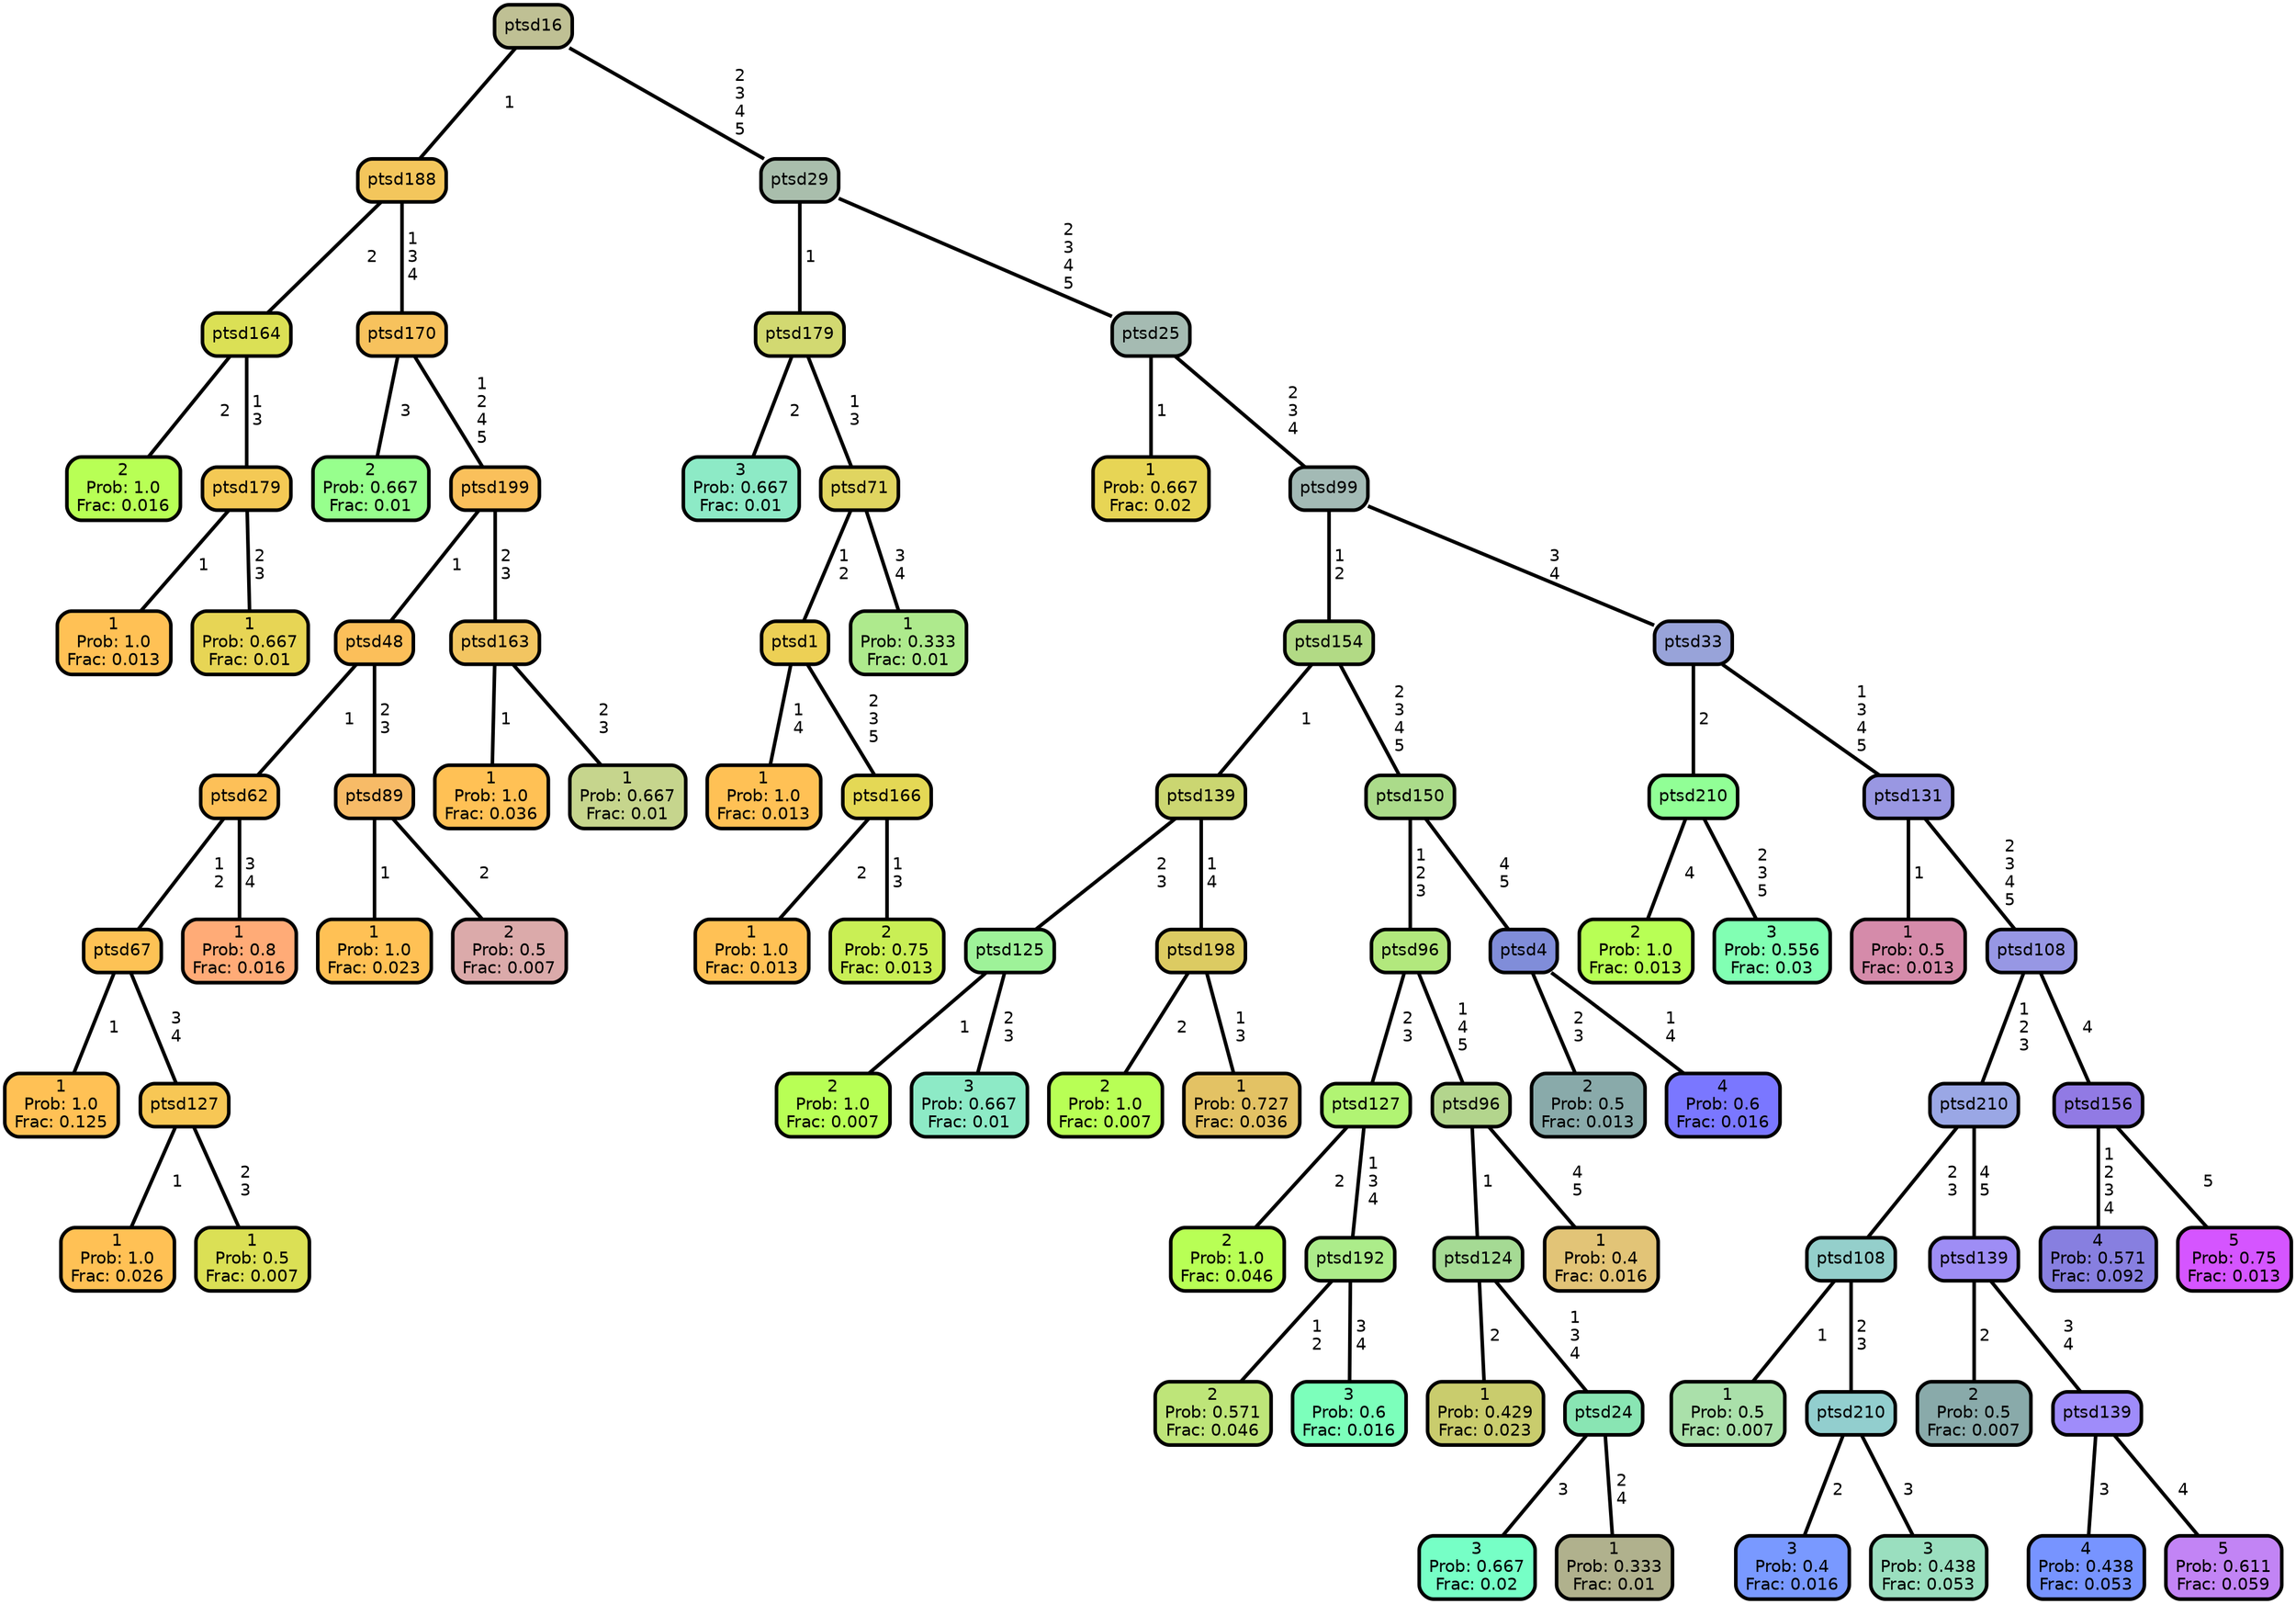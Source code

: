 graph Tree {
node [shape=box, style="filled, rounded",color="black",penwidth="3",fontcolor="black",                 fontname=helvetica] ;
graph [ranksep="0 equally", splines=straight,                 bgcolor=transparent, dpi=60] ;
edge [fontname=helvetica, color=black] ;
0 [label="2
Prob: 1.0
Frac: 0.016", fillcolor="#b8ff55"] ;
1 [label="ptsd164",href=".//ptsd164.svg", fillcolor="#dbe055"] ;
2 [label="1
Prob: 1.0
Frac: 0.013", fillcolor="#ffc155"] ;
3 [label="ptsd179",href=".//ptsd179.svg", fillcolor="#f4c955"] ;
4 [label="1
Prob: 0.667
Frac: 0.01", fillcolor="#e7d555"] ;
5 [label="ptsd188",href=".//ptsd188.svg", fillcolor="#f3c65c"] ;
6 [label="2
Prob: 0.667
Frac: 0.01", fillcolor="#97ff8d"] ;
7 [label="ptsd170",href=".//ptsd170.svg", fillcolor="#f7c25d"] ;
8 [label="1
Prob: 1.0
Frac: 0.125", fillcolor="#ffc155"] ;
9 [label="ptsd67",href=".//ptsd67.svg", fillcolor="#fdc255"] ;
10 [label="1
Prob: 1.0
Frac: 0.026", fillcolor="#ffc155"] ;
11 [label="ptsd127",href=".//ptsd127.svg", fillcolor="#f7c755"] ;
12 [label="1
Prob: 0.5
Frac: 0.007", fillcolor="#dbe055"] ;
13 [label="ptsd62",href=".//ptsd62.svg", fillcolor="#fdc058"] ;
14 [label="1
Prob: 0.8
Frac: 0.016", fillcolor="#ffab77"] ;
15 [label="ptsd48",href=".//ptsd48.svg", fillcolor="#fcbf5a"] ;
16 [label="1
Prob: 1.0
Frac: 0.023", fillcolor="#ffc155"] ;
17 [label="ptsd89",href=".//ptsd89.svg", fillcolor="#f7bb67"] ;
18 [label="2
Prob: 0.5
Frac: 0.007", fillcolor="#dbaaaa"] ;
19 [label="ptsd199",href=".//ptsd199.svg", fillcolor="#fac05b"] ;
20 [label="1
Prob: 1.0
Frac: 0.036", fillcolor="#ffc155"] ;
21 [label="ptsd163",href=".//ptsd163.svg", fillcolor="#f2c561"] ;
22 [label="1
Prob: 0.667
Frac: 0.01", fillcolor="#c6d58d"] ;
23 [label="ptsd16",href=".//ptsd16.svg", fillcolor="#bfc094"] ;
24 [label="3
Prob: 0.667
Frac: 0.01", fillcolor="#8deac6"] ;
25 [label="ptsd179",href=".//ptsd179.svg", fillcolor="#d2d971"] ;
26 [label="1
Prob: 1.0
Frac: 0.013", fillcolor="#ffc155"] ;
27 [label="ptsd1",href=".//ptsd1.svg", fillcolor="#edd055"] ;
28 [label="1
Prob: 1.0
Frac: 0.013", fillcolor="#ffc155"] ;
29 [label="ptsd166",href=".//ptsd166.svg", fillcolor="#e4d855"] ;
30 [label="2
Prob: 0.75
Frac: 0.013", fillcolor="#c9ef55"] ;
31 [label="ptsd71",href=".//ptsd71.svg", fillcolor="#e0d560"] ;
32 [label="1
Prob: 0.333
Frac: 0.01", fillcolor="#aeea8d"] ;
33 [label="ptsd29",href=".//ptsd29.svg", fillcolor="#a9beac"] ;
34 [label="1
Prob: 0.667
Frac: 0.02", fillcolor="#e7d555"] ;
35 [label="ptsd25",href=".//ptsd25.svg", fillcolor="#a5bbb2"] ;
36 [label="2
Prob: 1.0
Frac: 0.007", fillcolor="#b8ff55"] ;
37 [label="ptsd125",href=".//ptsd125.svg", fillcolor="#9ef299"] ;
38 [label="3
Prob: 0.667
Frac: 0.01", fillcolor="#8deac6"] ;
39 [label="ptsd139",href=".//ptsd139.svg", fillcolor="#cbd671"] ;
40 [label="2
Prob: 1.0
Frac: 0.007", fillcolor="#b8ff55"] ;
41 [label="ptsd198",href=".//ptsd198.svg", fillcolor="#dccb62"] ;
42 [label="1
Prob: 0.727
Frac: 0.036", fillcolor="#e3c264"] ;
43 [label="ptsd154",href=".//ptsd154.svg", fillcolor="#b2da85"] ;
44 [label="2
Prob: 1.0
Frac: 0.046", fillcolor="#b8ff55"] ;
45 [label="ptsd127",href=".//ptsd127.svg", fillcolor="#b1f473"] ;
46 [label="2
Prob: 0.571
Frac: 0.046", fillcolor="#bee579"] ;
47 [label="ptsd192",href=".//ptsd192.svg", fillcolor="#acec8a"] ;
48 [label="3
Prob: 0.6
Frac: 0.016", fillcolor="#7cffbb"] ;
49 [label="ptsd96",href=".//ptsd96.svg", fillcolor="#b2e87d"] ;
50 [label="1
Prob: 0.429
Frac: 0.023", fillcolor="#c9cc6d"] ;
51 [label="ptsd124",href=".//ptsd124.svg", fillcolor="#a5da94"] ;
52 [label="3
Prob: 0.667
Frac: 0.02", fillcolor="#76ffc6"] ;
53 [label="ptsd24",href=".//ptsd24.svg", fillcolor="#89e5b3"] ;
54 [label="1
Prob: 0.333
Frac: 0.01", fillcolor="#b0b18d"] ;
55 [label="ptsd96",href=".//ptsd96.svg", fillcolor="#b3d58d"] ;
56 [label="1
Prob: 0.4
Frac: 0.016", fillcolor="#e2c477"] ;
57 [label="ptsd150",href=".//ptsd150.svg", fillcolor="#abdb8a"] ;
58 [label="2
Prob: 0.5
Frac: 0.013", fillcolor="#89aaaa"] ;
59 [label="ptsd4",href=".//ptsd4.svg", fillcolor="#808dd9"] ;
60 [label="4
Prob: 0.6
Frac: 0.016", fillcolor="#7a77ff"] ;
61 [label="ptsd99",href=".//ptsd99.svg", fillcolor="#a3bab5"] ;
62 [label="2
Prob: 1.0
Frac: 0.013", fillcolor="#b8ff55"] ;
63 [label="ptsd210",href=".//ptsd210.svg", fillcolor="#91ff96"] ;
64 [label="3
Prob: 0.556
Frac: 0.03", fillcolor="#81ffb3"] ;
65 [label="ptsd33",href=".//ptsd33.svg", fillcolor="#98a3d9"] ;
66 [label="1
Prob: 0.5
Frac: 0.013", fillcolor="#d58baa"] ;
67 [label="ptsd131",href=".//ptsd131.svg", fillcolor="#9997e2"] ;
68 [label="1
Prob: 0.5
Frac: 0.007", fillcolor="#aae0aa"] ;
69 [label="ptsd108",href=".//ptsd108.svg", fillcolor="#94cfcb"] ;
70 [label="3
Prob: 0.4
Frac: 0.016", fillcolor="#7999ff"] ;
71 [label="ptsd210",href=".//ptsd210.svg", fillcolor="#92cece"] ;
72 [label="3
Prob: 0.438
Frac: 0.053", fillcolor="#9adfbf"] ;
73 [label="ptsd210",href=".//ptsd210.svg", fillcolor="#9aa7e5"] ;
74 [label="2
Prob: 0.5
Frac: 0.007", fillcolor="#89aaaa"] ;
75 [label="ptsd139",href=".//ptsd139.svg", fillcolor="#9e8df5"] ;
76 [label="4
Prob: 0.438
Frac: 0.053", fillcolor="#7794ff"] ;
77 [label="ptsd139",href=".//ptsd139.svg", fillcolor="#9f8cfa"] ;
78 [label="5
Prob: 0.611
Frac: 0.059", fillcolor="#c284f5"] ;
79 [label="ptsd108",href=".//ptsd108.svg", fillcolor="#9797e4"] ;
80 [label="4
Prob: 0.571
Frac: 0.092", fillcolor="#877fe0"] ;
81 [label="ptsd156",href=".//ptsd156.svg", fillcolor="#917ae4"] ;
82 [label="5
Prob: 0.75
Frac: 0.013", fillcolor="#d555ff"] ;
1 -- 0 [label=" 2",penwidth=3] ;
1 -- 3 [label=" 1\n 3",penwidth=3] ;
3 -- 2 [label=" 1",penwidth=3] ;
3 -- 4 [label=" 2\n 3",penwidth=3] ;
5 -- 1 [label=" 2",penwidth=3] ;
5 -- 7 [label=" 1\n 3\n 4",penwidth=3] ;
7 -- 6 [label=" 3",penwidth=3] ;
7 -- 19 [label=" 1\n 2\n 4\n 5",penwidth=3] ;
9 -- 8 [label=" 1",penwidth=3] ;
9 -- 11 [label=" 3\n 4",penwidth=3] ;
11 -- 10 [label=" 1",penwidth=3] ;
11 -- 12 [label=" 2\n 3",penwidth=3] ;
13 -- 9 [label=" 1\n 2",penwidth=3] ;
13 -- 14 [label=" 3\n 4",penwidth=3] ;
15 -- 13 [label=" 1",penwidth=3] ;
15 -- 17 [label=" 2\n 3",penwidth=3] ;
17 -- 16 [label=" 1",penwidth=3] ;
17 -- 18 [label=" 2",penwidth=3] ;
19 -- 15 [label=" 1",penwidth=3] ;
19 -- 21 [label=" 2\n 3",penwidth=3] ;
21 -- 20 [label=" 1",penwidth=3] ;
21 -- 22 [label=" 2\n 3",penwidth=3] ;
23 -- 5 [label=" 1",penwidth=3] ;
23 -- 33 [label=" 2\n 3\n 4\n 5",penwidth=3] ;
25 -- 24 [label=" 2",penwidth=3] ;
25 -- 31 [label=" 1\n 3",penwidth=3] ;
27 -- 26 [label=" 1\n 4",penwidth=3] ;
27 -- 29 [label=" 2\n 3\n 5",penwidth=3] ;
29 -- 28 [label=" 2",penwidth=3] ;
29 -- 30 [label=" 1\n 3",penwidth=3] ;
31 -- 27 [label=" 1\n 2",penwidth=3] ;
31 -- 32 [label=" 3\n 4",penwidth=3] ;
33 -- 25 [label=" 1",penwidth=3] ;
33 -- 35 [label=" 2\n 3\n 4\n 5",penwidth=3] ;
35 -- 34 [label=" 1",penwidth=3] ;
35 -- 61 [label=" 2\n 3\n 4",penwidth=3] ;
37 -- 36 [label=" 1",penwidth=3] ;
37 -- 38 [label=" 2\n 3",penwidth=3] ;
39 -- 37 [label=" 2\n 3",penwidth=3] ;
39 -- 41 [label=" 1\n 4",penwidth=3] ;
41 -- 40 [label=" 2",penwidth=3] ;
41 -- 42 [label=" 1\n 3",penwidth=3] ;
43 -- 39 [label=" 1",penwidth=3] ;
43 -- 57 [label=" 2\n 3\n 4\n 5",penwidth=3] ;
45 -- 44 [label=" 2",penwidth=3] ;
45 -- 47 [label=" 1\n 3\n 4",penwidth=3] ;
47 -- 46 [label=" 1\n 2",penwidth=3] ;
47 -- 48 [label=" 3\n 4",penwidth=3] ;
49 -- 45 [label=" 2\n 3",penwidth=3] ;
49 -- 55 [label=" 1\n 4\n 5",penwidth=3] ;
51 -- 50 [label=" 2",penwidth=3] ;
51 -- 53 [label=" 1\n 3\n 4",penwidth=3] ;
53 -- 52 [label=" 3",penwidth=3] ;
53 -- 54 [label=" 2\n 4",penwidth=3] ;
55 -- 51 [label=" 1",penwidth=3] ;
55 -- 56 [label=" 4\n 5",penwidth=3] ;
57 -- 49 [label=" 1\n 2\n 3",penwidth=3] ;
57 -- 59 [label=" 4\n 5",penwidth=3] ;
59 -- 58 [label=" 2\n 3",penwidth=3] ;
59 -- 60 [label=" 1\n 4",penwidth=3] ;
61 -- 43 [label=" 1\n 2",penwidth=3] ;
61 -- 65 [label=" 3\n 4",penwidth=3] ;
63 -- 62 [label=" 4",penwidth=3] ;
63 -- 64 [label=" 2\n 3\n 5",penwidth=3] ;
65 -- 63 [label=" 2",penwidth=3] ;
65 -- 67 [label=" 1\n 3\n 4\n 5",penwidth=3] ;
67 -- 66 [label=" 1",penwidth=3] ;
67 -- 79 [label=" 2\n 3\n 4\n 5",penwidth=3] ;
69 -- 68 [label=" 1",penwidth=3] ;
69 -- 71 [label=" 2\n 3",penwidth=3] ;
71 -- 70 [label=" 2",penwidth=3] ;
71 -- 72 [label=" 3",penwidth=3] ;
73 -- 69 [label=" 2\n 3",penwidth=3] ;
73 -- 75 [label=" 4\n 5",penwidth=3] ;
75 -- 74 [label=" 2",penwidth=3] ;
75 -- 77 [label=" 3\n 4",penwidth=3] ;
77 -- 76 [label=" 3",penwidth=3] ;
77 -- 78 [label=" 4",penwidth=3] ;
79 -- 73 [label=" 1\n 2\n 3",penwidth=3] ;
79 -- 81 [label=" 4",penwidth=3] ;
81 -- 80 [label=" 1\n 2\n 3\n 4",penwidth=3] ;
81 -- 82 [label=" 5",penwidth=3] ;
{rank = same;}}